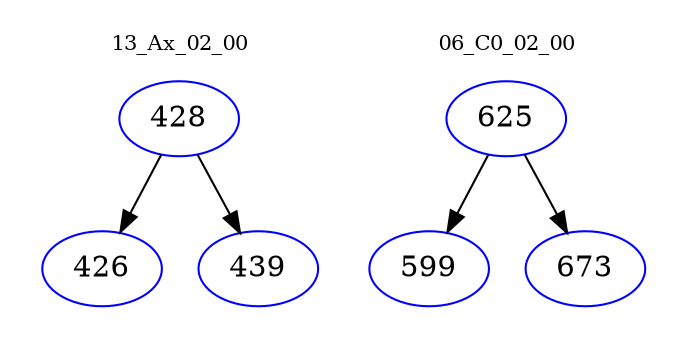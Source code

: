digraph{
subgraph cluster_0 {
color = white
label = "13_Ax_02_00";
fontsize=10;
T0_428 [label="428", color="blue"]
T0_428 -> T0_426 [color="black"]
T0_426 [label="426", color="blue"]
T0_428 -> T0_439 [color="black"]
T0_439 [label="439", color="blue"]
}
subgraph cluster_1 {
color = white
label = "06_C0_02_00";
fontsize=10;
T1_625 [label="625", color="blue"]
T1_625 -> T1_599 [color="black"]
T1_599 [label="599", color="blue"]
T1_625 -> T1_673 [color="black"]
T1_673 [label="673", color="blue"]
}
}
